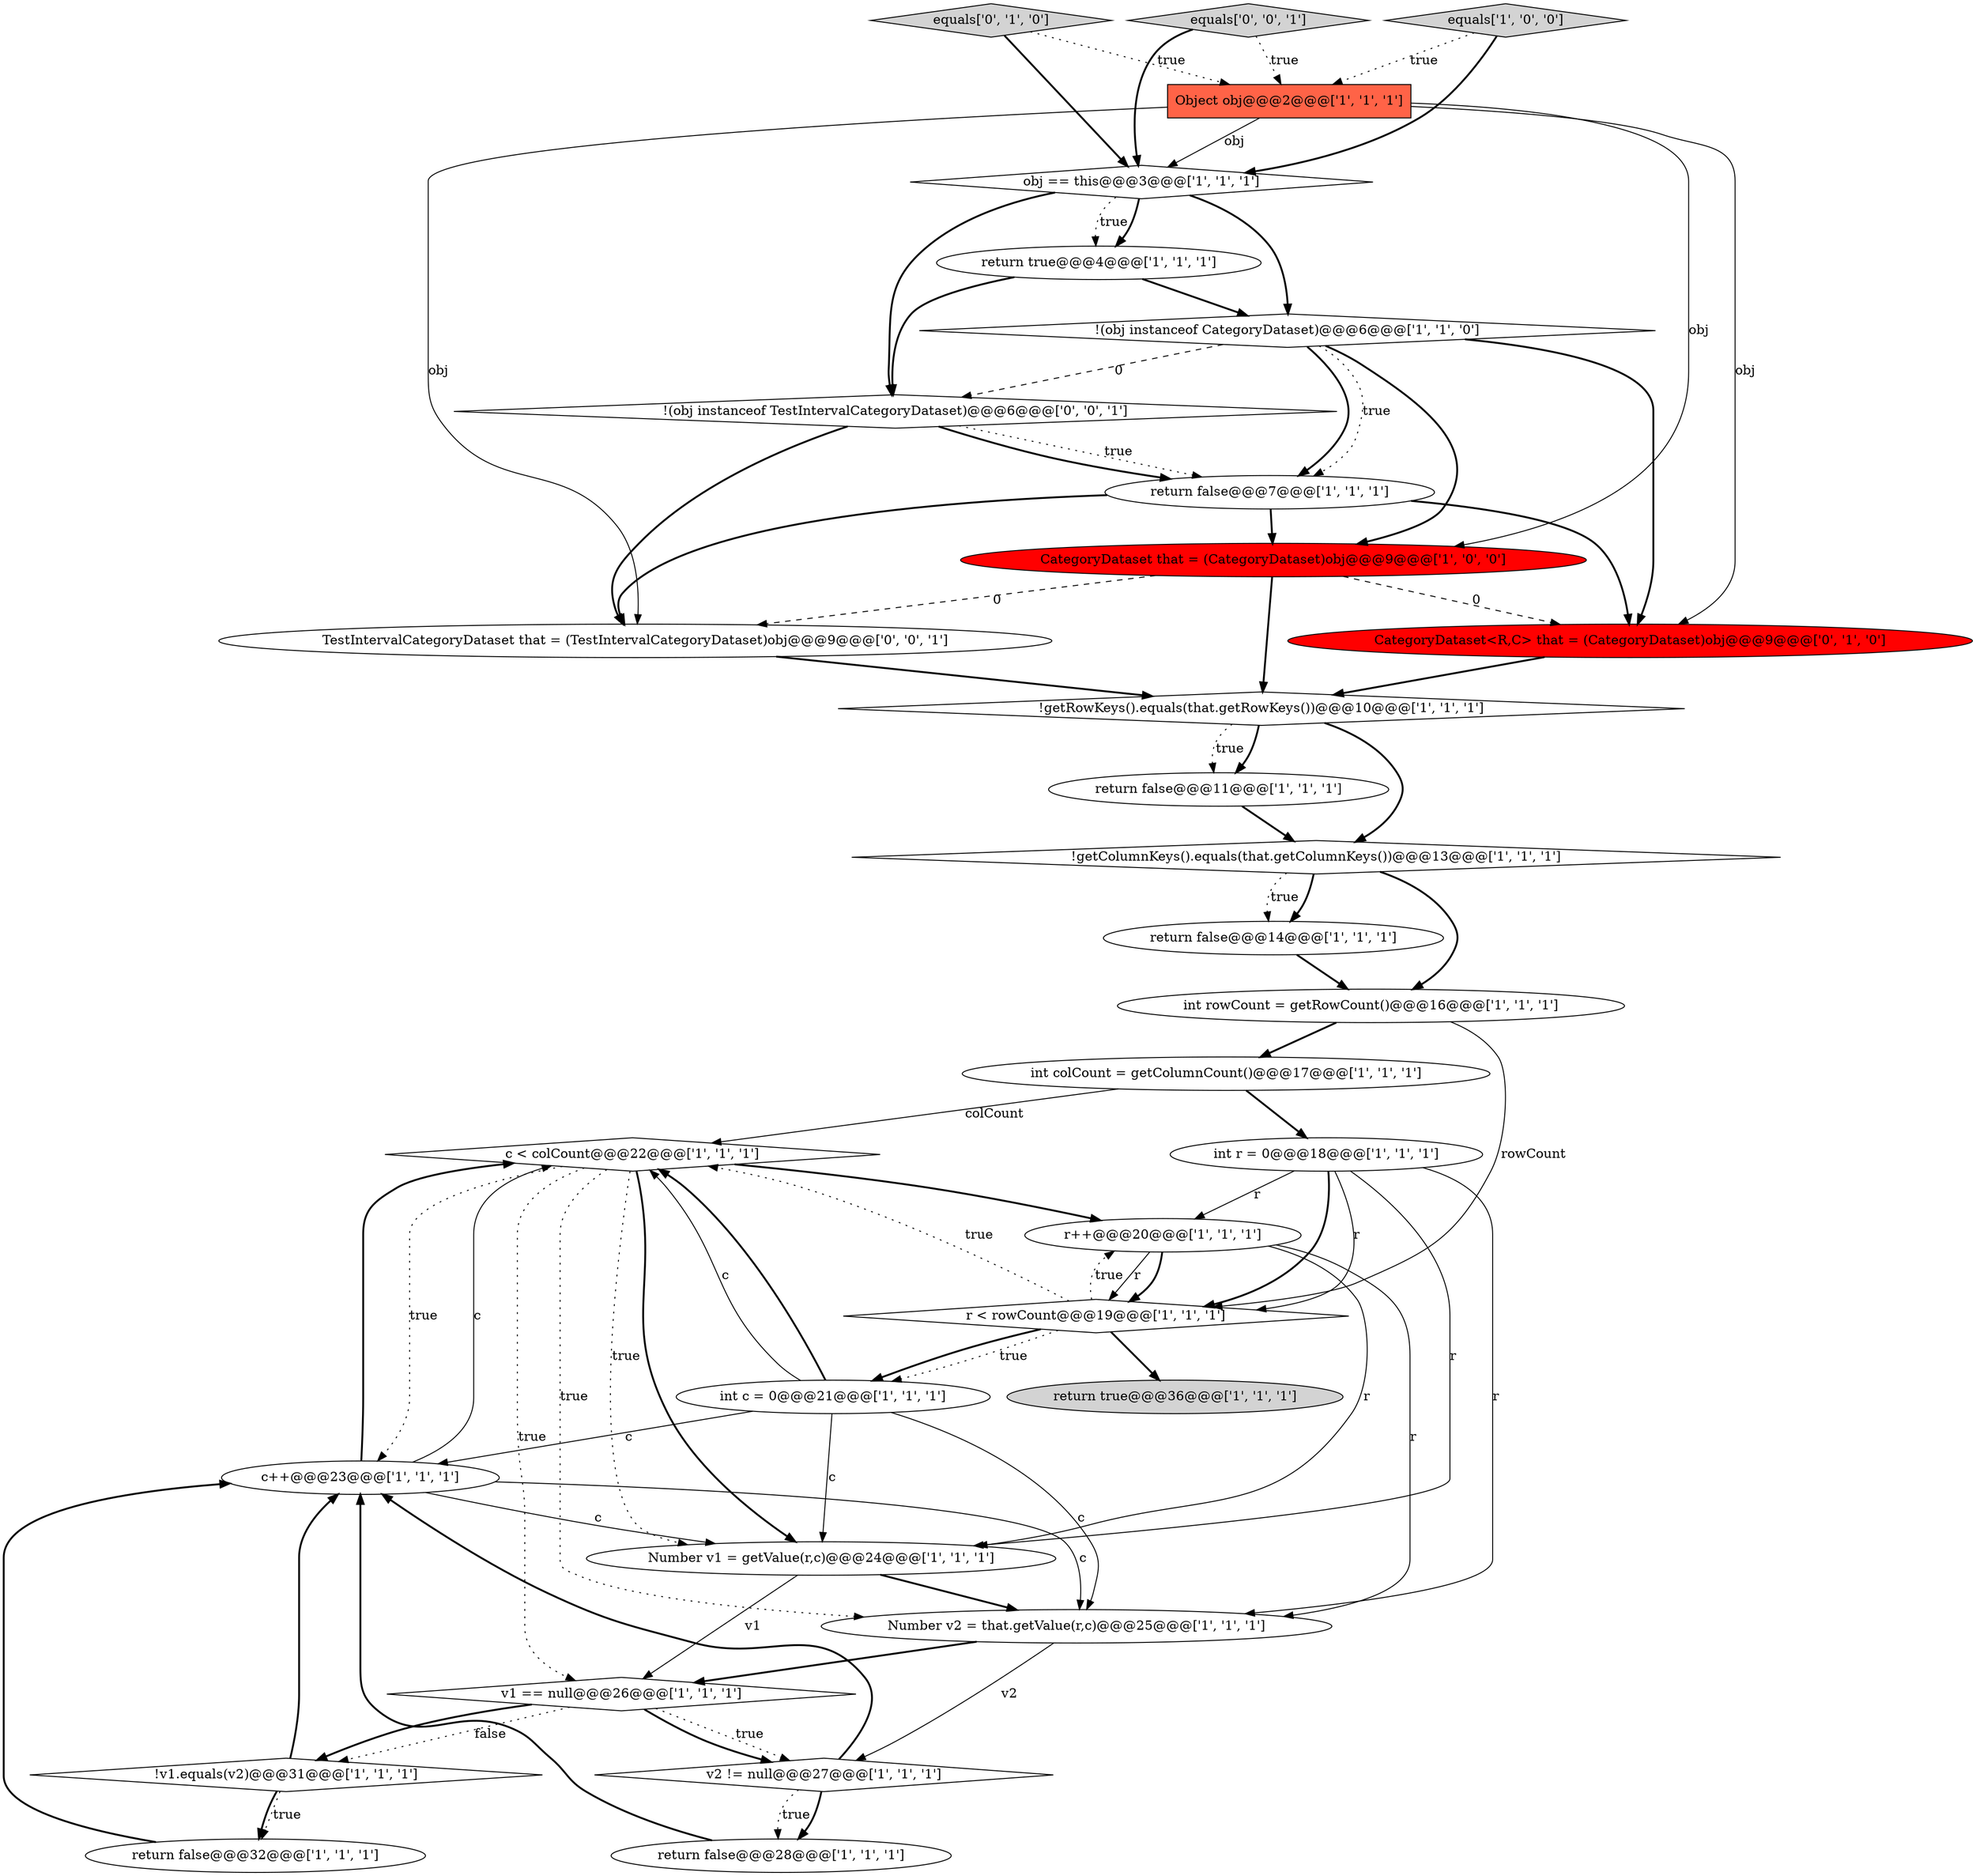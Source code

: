 digraph {
7 [style = filled, label = "c < colCount@@@22@@@['1', '1', '1']", fillcolor = white, shape = diamond image = "AAA0AAABBB1BBB"];
31 [style = filled, label = "equals['0', '0', '1']", fillcolor = lightgray, shape = diamond image = "AAA0AAABBB3BBB"];
8 [style = filled, label = "int colCount = getColumnCount()@@@17@@@['1', '1', '1']", fillcolor = white, shape = ellipse image = "AAA0AAABBB1BBB"];
28 [style = filled, label = "equals['0', '1', '0']", fillcolor = lightgray, shape = diamond image = "AAA0AAABBB2BBB"];
27 [style = filled, label = "CategoryDataset<R,C> that = (CategoryDataset)obj@@@9@@@['0', '1', '0']", fillcolor = red, shape = ellipse image = "AAA1AAABBB2BBB"];
24 [style = filled, label = "r < rowCount@@@19@@@['1', '1', '1']", fillcolor = white, shape = diamond image = "AAA0AAABBB1BBB"];
9 [style = filled, label = "return false@@@28@@@['1', '1', '1']", fillcolor = white, shape = ellipse image = "AAA0AAABBB1BBB"];
6 [style = filled, label = "r++@@@20@@@['1', '1', '1']", fillcolor = white, shape = ellipse image = "AAA0AAABBB1BBB"];
26 [style = filled, label = "return false@@@7@@@['1', '1', '1']", fillcolor = white, shape = ellipse image = "AAA0AAABBB1BBB"];
29 [style = filled, label = "!(obj instanceof TestIntervalCategoryDataset)@@@6@@@['0', '0', '1']", fillcolor = white, shape = diamond image = "AAA0AAABBB3BBB"];
19 [style = filled, label = "!getRowKeys().equals(that.getRowKeys())@@@10@@@['1', '1', '1']", fillcolor = white, shape = diamond image = "AAA0AAABBB1BBB"];
10 [style = filled, label = "!v1.equals(v2)@@@31@@@['1', '1', '1']", fillcolor = white, shape = diamond image = "AAA0AAABBB1BBB"];
14 [style = filled, label = "return false@@@11@@@['1', '1', '1']", fillcolor = white, shape = ellipse image = "AAA0AAABBB1BBB"];
22 [style = filled, label = "!getColumnKeys().equals(that.getColumnKeys())@@@13@@@['1', '1', '1']", fillcolor = white, shape = diamond image = "AAA0AAABBB1BBB"];
1 [style = filled, label = "return true@@@36@@@['1', '1', '1']", fillcolor = lightgray, shape = ellipse image = "AAA0AAABBB1BBB"];
30 [style = filled, label = "TestIntervalCategoryDataset that = (TestIntervalCategoryDataset)obj@@@9@@@['0', '0', '1']", fillcolor = white, shape = ellipse image = "AAA0AAABBB3BBB"];
17 [style = filled, label = "return false@@@14@@@['1', '1', '1']", fillcolor = white, shape = ellipse image = "AAA0AAABBB1BBB"];
25 [style = filled, label = "equals['1', '0', '0']", fillcolor = lightgray, shape = diamond image = "AAA0AAABBB1BBB"];
11 [style = filled, label = "int rowCount = getRowCount()@@@16@@@['1', '1', '1']", fillcolor = white, shape = ellipse image = "AAA0AAABBB1BBB"];
15 [style = filled, label = "Number v2 = that.getValue(r,c)@@@25@@@['1', '1', '1']", fillcolor = white, shape = ellipse image = "AAA0AAABBB1BBB"];
12 [style = filled, label = "return false@@@32@@@['1', '1', '1']", fillcolor = white, shape = ellipse image = "AAA0AAABBB1BBB"];
23 [style = filled, label = "v2 != null@@@27@@@['1', '1', '1']", fillcolor = white, shape = diamond image = "AAA0AAABBB1BBB"];
5 [style = filled, label = "obj == this@@@3@@@['1', '1', '1']", fillcolor = white, shape = diamond image = "AAA0AAABBB1BBB"];
18 [style = filled, label = "Number v1 = getValue(r,c)@@@24@@@['1', '1', '1']", fillcolor = white, shape = ellipse image = "AAA0AAABBB1BBB"];
2 [style = filled, label = "return true@@@4@@@['1', '1', '1']", fillcolor = white, shape = ellipse image = "AAA0AAABBB1BBB"];
4 [style = filled, label = "Object obj@@@2@@@['1', '1', '1']", fillcolor = tomato, shape = box image = "AAA0AAABBB1BBB"];
16 [style = filled, label = "!(obj instanceof CategoryDataset)@@@6@@@['1', '1', '0']", fillcolor = white, shape = diamond image = "AAA0AAABBB1BBB"];
21 [style = filled, label = "v1 == null@@@26@@@['1', '1', '1']", fillcolor = white, shape = diamond image = "AAA0AAABBB1BBB"];
20 [style = filled, label = "int c = 0@@@21@@@['1', '1', '1']", fillcolor = white, shape = ellipse image = "AAA0AAABBB1BBB"];
13 [style = filled, label = "int r = 0@@@18@@@['1', '1', '1']", fillcolor = white, shape = ellipse image = "AAA0AAABBB1BBB"];
0 [style = filled, label = "c++@@@23@@@['1', '1', '1']", fillcolor = white, shape = ellipse image = "AAA0AAABBB1BBB"];
3 [style = filled, label = "CategoryDataset that = (CategoryDataset)obj@@@9@@@['1', '0', '0']", fillcolor = red, shape = ellipse image = "AAA1AAABBB1BBB"];
11->24 [style = solid, label="rowCount"];
24->6 [style = dotted, label="true"];
21->10 [style = bold, label=""];
4->3 [style = solid, label="obj"];
29->30 [style = bold, label=""];
15->21 [style = bold, label=""];
25->4 [style = dotted, label="true"];
13->6 [style = solid, label="r"];
20->7 [style = solid, label="c"];
18->21 [style = solid, label="v1"];
29->26 [style = dotted, label="true"];
4->5 [style = solid, label="obj"];
20->15 [style = solid, label="c"];
3->19 [style = bold, label=""];
10->12 [style = bold, label=""];
21->23 [style = dotted, label="true"];
4->30 [style = solid, label="obj"];
27->19 [style = bold, label=""];
20->0 [style = solid, label="c"];
0->7 [style = solid, label="c"];
2->16 [style = bold, label=""];
16->3 [style = bold, label=""];
5->29 [style = bold, label=""];
28->5 [style = bold, label=""];
31->5 [style = bold, label=""];
18->15 [style = bold, label=""];
14->22 [style = bold, label=""];
16->26 [style = bold, label=""];
21->10 [style = dotted, label="false"];
23->9 [style = dotted, label="true"];
0->7 [style = bold, label=""];
29->26 [style = bold, label=""];
24->20 [style = bold, label=""];
0->18 [style = solid, label="c"];
26->27 [style = bold, label=""];
30->19 [style = bold, label=""];
13->24 [style = solid, label="r"];
6->15 [style = solid, label="r"];
15->23 [style = solid, label="v2"];
8->7 [style = solid, label="colCount"];
10->0 [style = bold, label=""];
7->6 [style = bold, label=""];
22->17 [style = bold, label=""];
11->8 [style = bold, label=""];
20->7 [style = bold, label=""];
7->21 [style = dotted, label="true"];
19->22 [style = bold, label=""];
24->7 [style = dotted, label="true"];
22->11 [style = bold, label=""];
21->23 [style = bold, label=""];
3->30 [style = dashed, label="0"];
4->27 [style = solid, label="obj"];
13->24 [style = bold, label=""];
16->27 [style = bold, label=""];
26->3 [style = bold, label=""];
3->27 [style = dashed, label="0"];
6->24 [style = bold, label=""];
13->15 [style = solid, label="r"];
7->0 [style = dotted, label="true"];
23->0 [style = bold, label=""];
7->15 [style = dotted, label="true"];
5->16 [style = bold, label=""];
19->14 [style = bold, label=""];
13->18 [style = solid, label="r"];
24->20 [style = dotted, label="true"];
7->18 [style = dotted, label="true"];
7->18 [style = bold, label=""];
20->18 [style = solid, label="c"];
28->4 [style = dotted, label="true"];
25->5 [style = bold, label=""];
24->1 [style = bold, label=""];
8->13 [style = bold, label=""];
5->2 [style = dotted, label="true"];
19->14 [style = dotted, label="true"];
10->12 [style = dotted, label="true"];
9->0 [style = bold, label=""];
6->18 [style = solid, label="r"];
12->0 [style = bold, label=""];
16->26 [style = dotted, label="true"];
26->30 [style = bold, label=""];
5->2 [style = bold, label=""];
16->29 [style = dashed, label="0"];
22->17 [style = dotted, label="true"];
6->24 [style = solid, label="r"];
2->29 [style = bold, label=""];
23->9 [style = bold, label=""];
31->4 [style = dotted, label="true"];
0->15 [style = solid, label="c"];
17->11 [style = bold, label=""];
}

